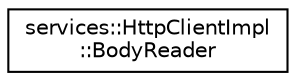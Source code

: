 digraph "Graphical Class Hierarchy"
{
 // INTERACTIVE_SVG=YES
  edge [fontname="Helvetica",fontsize="10",labelfontname="Helvetica",labelfontsize="10"];
  node [fontname="Helvetica",fontsize="10",shape=record];
  rankdir="LR";
  Node0 [label="services::HttpClientImpl\l::BodyReader",height=0.2,width=0.4,color="black", fillcolor="white", style="filled",URL="$d0/d96/classservices_1_1_http_client_impl_1_1_body_reader.html"];
}
